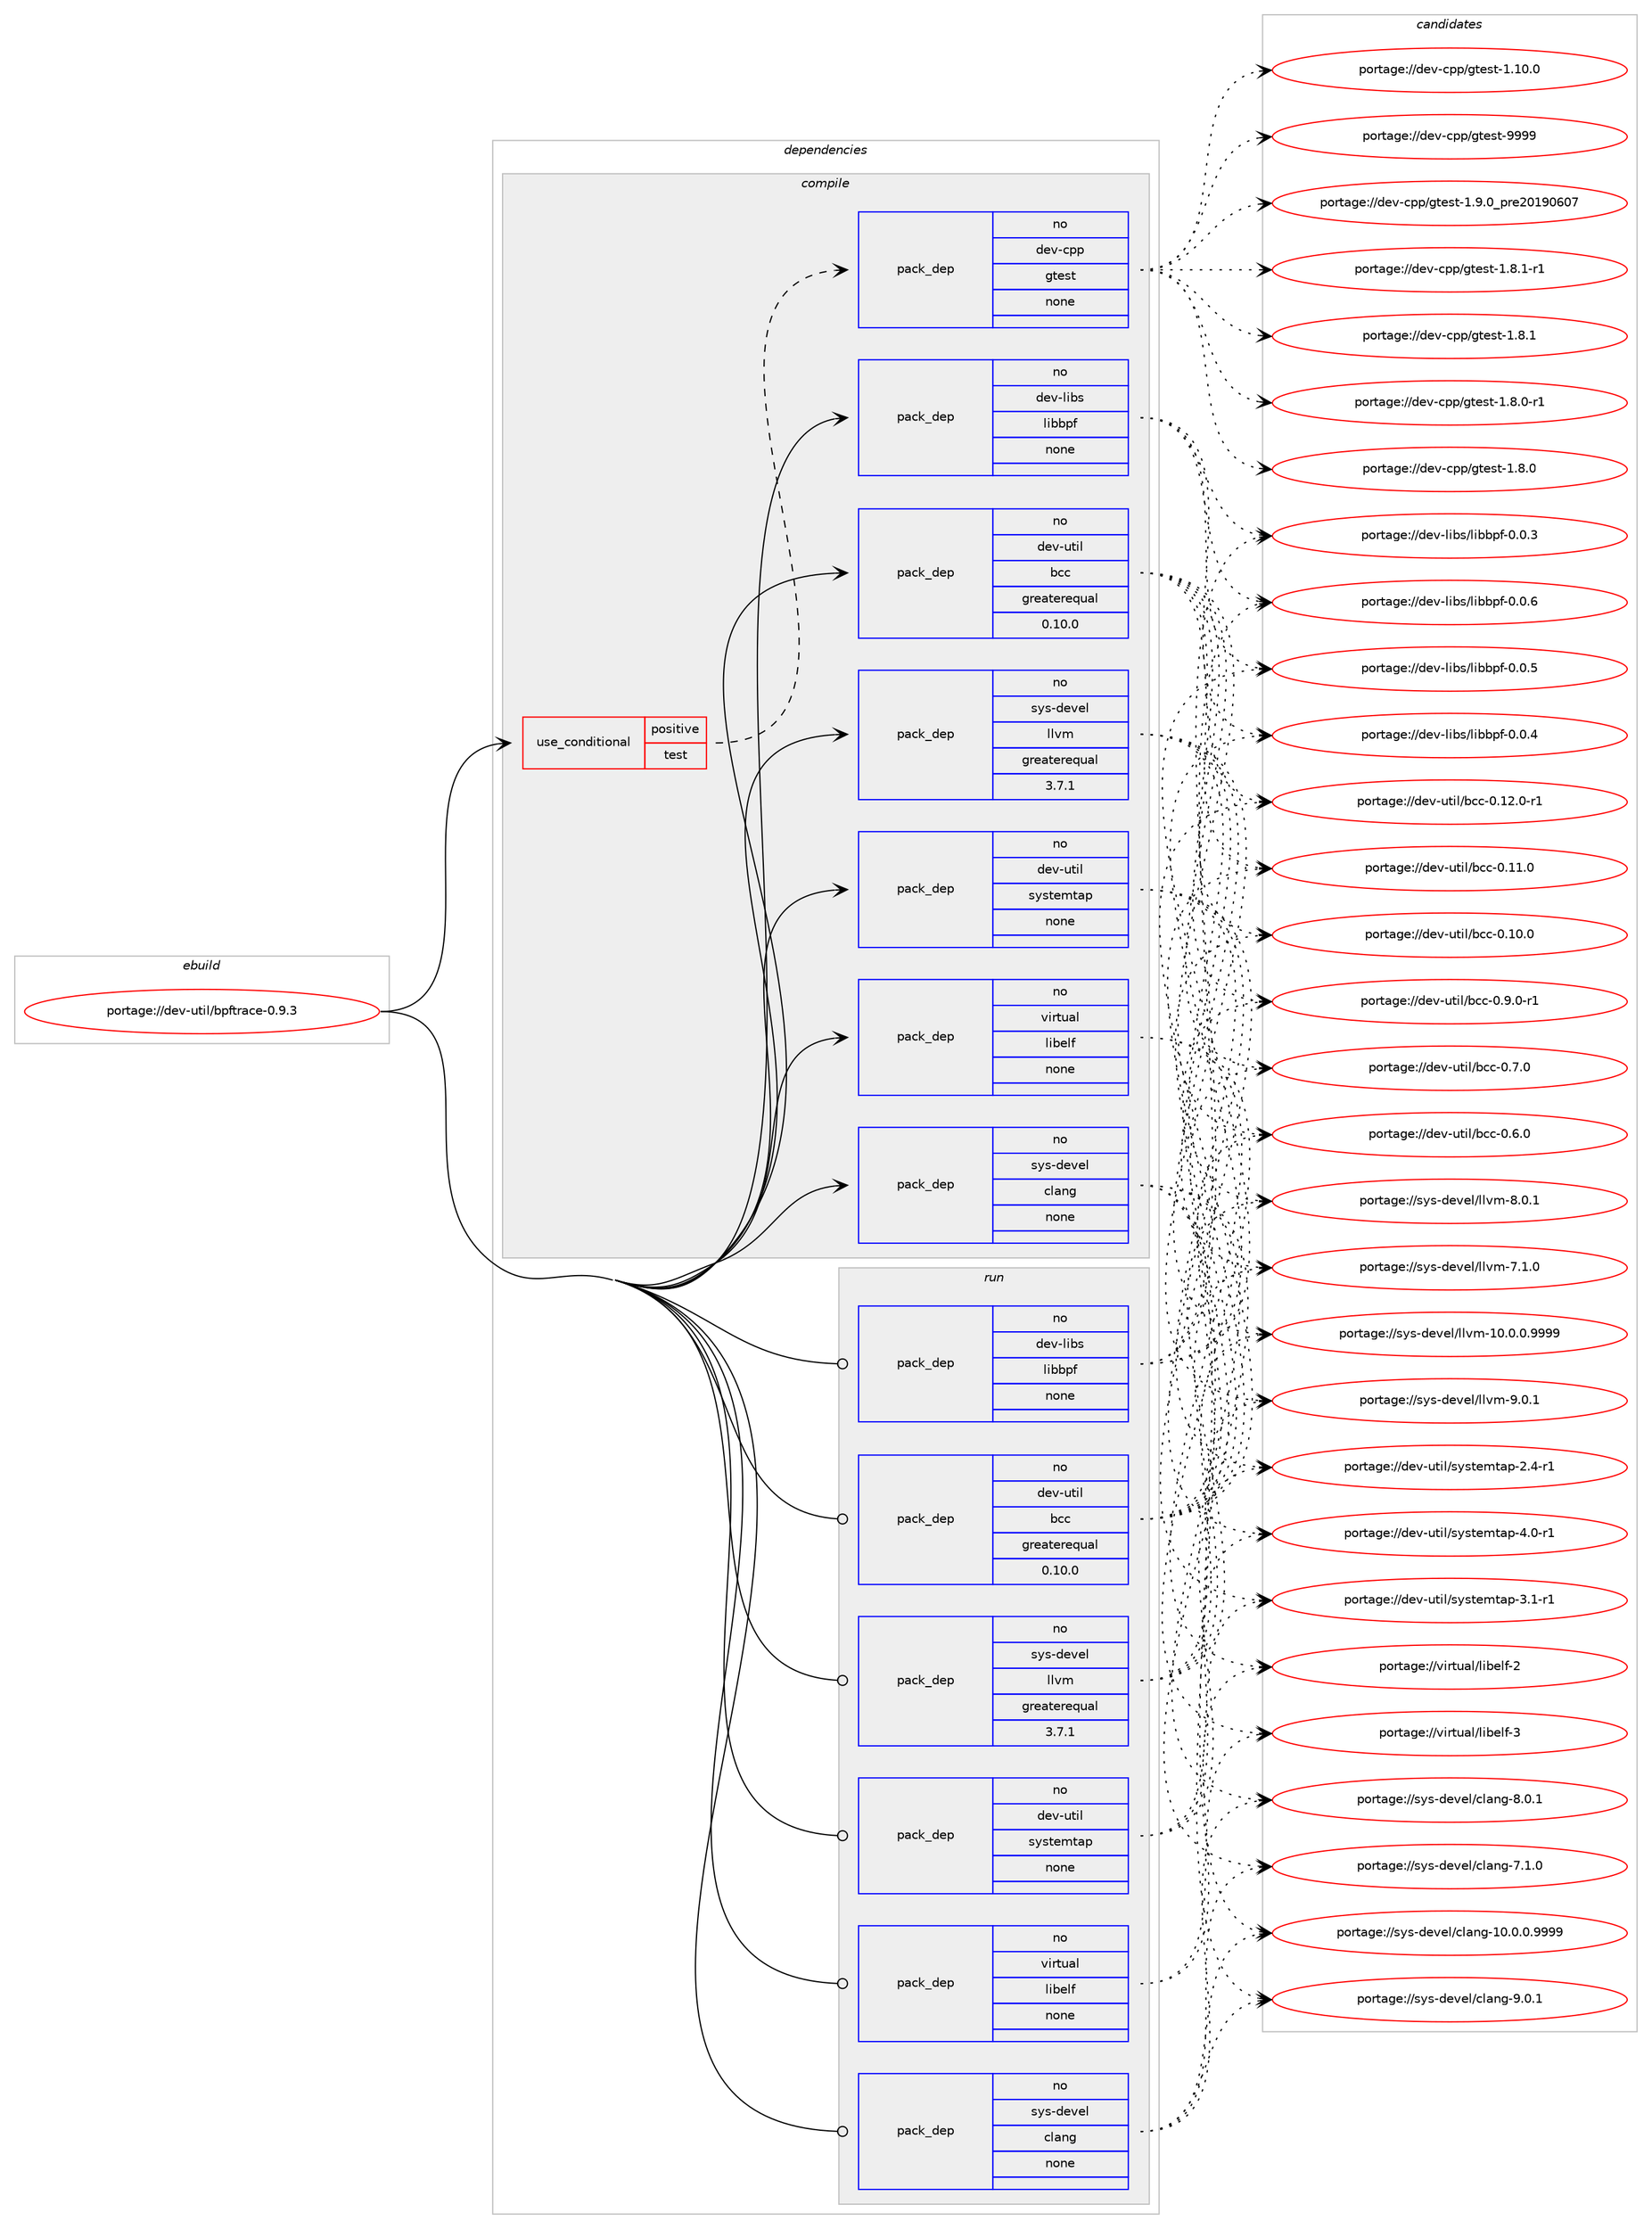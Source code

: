 digraph prolog {

# *************
# Graph options
# *************

newrank=true;
concentrate=true;
compound=true;
graph [rankdir=LR,fontname=Helvetica,fontsize=10,ranksep=1.5];#, ranksep=2.5, nodesep=0.2];
edge  [arrowhead=vee];
node  [fontname=Helvetica,fontsize=10];

# **********
# The ebuild
# **********

subgraph cluster_leftcol {
color=gray;
label=<<i>ebuild</i>>;
id [label="portage://dev-util/bpftrace-0.9.3", color=red, width=4, href="../dev-util/bpftrace-0.9.3.svg"];
}

# ****************
# The dependencies
# ****************

subgraph cluster_midcol {
color=gray;
label=<<i>dependencies</i>>;
subgraph cluster_compile {
fillcolor="#eeeeee";
style=filled;
label=<<i>compile</i>>;
subgraph cond63613 {
dependency306253 [label=<<TABLE BORDER="0" CELLBORDER="1" CELLSPACING="0" CELLPADDING="4"><TR><TD ROWSPAN="3" CELLPADDING="10">use_conditional</TD></TR><TR><TD>positive</TD></TR><TR><TD>test</TD></TR></TABLE>>, shape=none, color=red];
subgraph pack237966 {
dependency306254 [label=<<TABLE BORDER="0" CELLBORDER="1" CELLSPACING="0" CELLPADDING="4" WIDTH="220"><TR><TD ROWSPAN="6" CELLPADDING="30">pack_dep</TD></TR><TR><TD WIDTH="110">no</TD></TR><TR><TD>dev-cpp</TD></TR><TR><TD>gtest</TD></TR><TR><TD>none</TD></TR><TR><TD></TD></TR></TABLE>>, shape=none, color=blue];
}
dependency306253:e -> dependency306254:w [weight=20,style="dashed",arrowhead="vee"];
}
id:e -> dependency306253:w [weight=20,style="solid",arrowhead="vee"];
subgraph pack237967 {
dependency306255 [label=<<TABLE BORDER="0" CELLBORDER="1" CELLSPACING="0" CELLPADDING="4" WIDTH="220"><TR><TD ROWSPAN="6" CELLPADDING="30">pack_dep</TD></TR><TR><TD WIDTH="110">no</TD></TR><TR><TD>dev-libs</TD></TR><TR><TD>libbpf</TD></TR><TR><TD>none</TD></TR><TR><TD></TD></TR></TABLE>>, shape=none, color=blue];
}
id:e -> dependency306255:w [weight=20,style="solid",arrowhead="vee"];
subgraph pack237968 {
dependency306256 [label=<<TABLE BORDER="0" CELLBORDER="1" CELLSPACING="0" CELLPADDING="4" WIDTH="220"><TR><TD ROWSPAN="6" CELLPADDING="30">pack_dep</TD></TR><TR><TD WIDTH="110">no</TD></TR><TR><TD>dev-util</TD></TR><TR><TD>bcc</TD></TR><TR><TD>greaterequal</TD></TR><TR><TD>0.10.0</TD></TR></TABLE>>, shape=none, color=blue];
}
id:e -> dependency306256:w [weight=20,style="solid",arrowhead="vee"];
subgraph pack237969 {
dependency306257 [label=<<TABLE BORDER="0" CELLBORDER="1" CELLSPACING="0" CELLPADDING="4" WIDTH="220"><TR><TD ROWSPAN="6" CELLPADDING="30">pack_dep</TD></TR><TR><TD WIDTH="110">no</TD></TR><TR><TD>dev-util</TD></TR><TR><TD>systemtap</TD></TR><TR><TD>none</TD></TR><TR><TD></TD></TR></TABLE>>, shape=none, color=blue];
}
id:e -> dependency306257:w [weight=20,style="solid",arrowhead="vee"];
subgraph pack237970 {
dependency306258 [label=<<TABLE BORDER="0" CELLBORDER="1" CELLSPACING="0" CELLPADDING="4" WIDTH="220"><TR><TD ROWSPAN="6" CELLPADDING="30">pack_dep</TD></TR><TR><TD WIDTH="110">no</TD></TR><TR><TD>sys-devel</TD></TR><TR><TD>clang</TD></TR><TR><TD>none</TD></TR><TR><TD></TD></TR></TABLE>>, shape=none, color=blue];
}
id:e -> dependency306258:w [weight=20,style="solid",arrowhead="vee"];
subgraph pack237971 {
dependency306259 [label=<<TABLE BORDER="0" CELLBORDER="1" CELLSPACING="0" CELLPADDING="4" WIDTH="220"><TR><TD ROWSPAN="6" CELLPADDING="30">pack_dep</TD></TR><TR><TD WIDTH="110">no</TD></TR><TR><TD>sys-devel</TD></TR><TR><TD>llvm</TD></TR><TR><TD>greaterequal</TD></TR><TR><TD>3.7.1</TD></TR></TABLE>>, shape=none, color=blue];
}
id:e -> dependency306259:w [weight=20,style="solid",arrowhead="vee"];
subgraph pack237972 {
dependency306260 [label=<<TABLE BORDER="0" CELLBORDER="1" CELLSPACING="0" CELLPADDING="4" WIDTH="220"><TR><TD ROWSPAN="6" CELLPADDING="30">pack_dep</TD></TR><TR><TD WIDTH="110">no</TD></TR><TR><TD>virtual</TD></TR><TR><TD>libelf</TD></TR><TR><TD>none</TD></TR><TR><TD></TD></TR></TABLE>>, shape=none, color=blue];
}
id:e -> dependency306260:w [weight=20,style="solid",arrowhead="vee"];
}
subgraph cluster_compileandrun {
fillcolor="#eeeeee";
style=filled;
label=<<i>compile and run</i>>;
}
subgraph cluster_run {
fillcolor="#eeeeee";
style=filled;
label=<<i>run</i>>;
subgraph pack237973 {
dependency306261 [label=<<TABLE BORDER="0" CELLBORDER="1" CELLSPACING="0" CELLPADDING="4" WIDTH="220"><TR><TD ROWSPAN="6" CELLPADDING="30">pack_dep</TD></TR><TR><TD WIDTH="110">no</TD></TR><TR><TD>dev-libs</TD></TR><TR><TD>libbpf</TD></TR><TR><TD>none</TD></TR><TR><TD></TD></TR></TABLE>>, shape=none, color=blue];
}
id:e -> dependency306261:w [weight=20,style="solid",arrowhead="odot"];
subgraph pack237974 {
dependency306262 [label=<<TABLE BORDER="0" CELLBORDER="1" CELLSPACING="0" CELLPADDING="4" WIDTH="220"><TR><TD ROWSPAN="6" CELLPADDING="30">pack_dep</TD></TR><TR><TD WIDTH="110">no</TD></TR><TR><TD>dev-util</TD></TR><TR><TD>bcc</TD></TR><TR><TD>greaterequal</TD></TR><TR><TD>0.10.0</TD></TR></TABLE>>, shape=none, color=blue];
}
id:e -> dependency306262:w [weight=20,style="solid",arrowhead="odot"];
subgraph pack237975 {
dependency306263 [label=<<TABLE BORDER="0" CELLBORDER="1" CELLSPACING="0" CELLPADDING="4" WIDTH="220"><TR><TD ROWSPAN="6" CELLPADDING="30">pack_dep</TD></TR><TR><TD WIDTH="110">no</TD></TR><TR><TD>dev-util</TD></TR><TR><TD>systemtap</TD></TR><TR><TD>none</TD></TR><TR><TD></TD></TR></TABLE>>, shape=none, color=blue];
}
id:e -> dependency306263:w [weight=20,style="solid",arrowhead="odot"];
subgraph pack237976 {
dependency306264 [label=<<TABLE BORDER="0" CELLBORDER="1" CELLSPACING="0" CELLPADDING="4" WIDTH="220"><TR><TD ROWSPAN="6" CELLPADDING="30">pack_dep</TD></TR><TR><TD WIDTH="110">no</TD></TR><TR><TD>sys-devel</TD></TR><TR><TD>clang</TD></TR><TR><TD>none</TD></TR><TR><TD></TD></TR></TABLE>>, shape=none, color=blue];
}
id:e -> dependency306264:w [weight=20,style="solid",arrowhead="odot"];
subgraph pack237977 {
dependency306265 [label=<<TABLE BORDER="0" CELLBORDER="1" CELLSPACING="0" CELLPADDING="4" WIDTH="220"><TR><TD ROWSPAN="6" CELLPADDING="30">pack_dep</TD></TR><TR><TD WIDTH="110">no</TD></TR><TR><TD>sys-devel</TD></TR><TR><TD>llvm</TD></TR><TR><TD>greaterequal</TD></TR><TR><TD>3.7.1</TD></TR></TABLE>>, shape=none, color=blue];
}
id:e -> dependency306265:w [weight=20,style="solid",arrowhead="odot"];
subgraph pack237978 {
dependency306266 [label=<<TABLE BORDER="0" CELLBORDER="1" CELLSPACING="0" CELLPADDING="4" WIDTH="220"><TR><TD ROWSPAN="6" CELLPADDING="30">pack_dep</TD></TR><TR><TD WIDTH="110">no</TD></TR><TR><TD>virtual</TD></TR><TR><TD>libelf</TD></TR><TR><TD>none</TD></TR><TR><TD></TD></TR></TABLE>>, shape=none, color=blue];
}
id:e -> dependency306266:w [weight=20,style="solid",arrowhead="odot"];
}
}

# **************
# The candidates
# **************

subgraph cluster_choices {
rank=same;
color=gray;
label=<<i>candidates</i>>;

subgraph choice237966 {
color=black;
nodesep=1;
choice1001011184599112112471031161011151164557575757 [label="portage://dev-cpp/gtest-9999", color=red, width=4,href="../dev-cpp/gtest-9999.svg"];
choice100101118459911211247103116101115116454946574648951121141015048495748544855 [label="portage://dev-cpp/gtest-1.9.0_pre20190607", color=red, width=4,href="../dev-cpp/gtest-1.9.0_pre20190607.svg"];
choice1001011184599112112471031161011151164549465646494511449 [label="portage://dev-cpp/gtest-1.8.1-r1", color=red, width=4,href="../dev-cpp/gtest-1.8.1-r1.svg"];
choice100101118459911211247103116101115116454946564649 [label="portage://dev-cpp/gtest-1.8.1", color=red, width=4,href="../dev-cpp/gtest-1.8.1.svg"];
choice1001011184599112112471031161011151164549465646484511449 [label="portage://dev-cpp/gtest-1.8.0-r1", color=red, width=4,href="../dev-cpp/gtest-1.8.0-r1.svg"];
choice100101118459911211247103116101115116454946564648 [label="portage://dev-cpp/gtest-1.8.0", color=red, width=4,href="../dev-cpp/gtest-1.8.0.svg"];
choice10010111845991121124710311610111511645494649484648 [label="portage://dev-cpp/gtest-1.10.0", color=red, width=4,href="../dev-cpp/gtest-1.10.0.svg"];
dependency306254:e -> choice1001011184599112112471031161011151164557575757:w [style=dotted,weight="100"];
dependency306254:e -> choice100101118459911211247103116101115116454946574648951121141015048495748544855:w [style=dotted,weight="100"];
dependency306254:e -> choice1001011184599112112471031161011151164549465646494511449:w [style=dotted,weight="100"];
dependency306254:e -> choice100101118459911211247103116101115116454946564649:w [style=dotted,weight="100"];
dependency306254:e -> choice1001011184599112112471031161011151164549465646484511449:w [style=dotted,weight="100"];
dependency306254:e -> choice100101118459911211247103116101115116454946564648:w [style=dotted,weight="100"];
dependency306254:e -> choice10010111845991121124710311610111511645494649484648:w [style=dotted,weight="100"];
}
subgraph choice237967 {
color=black;
nodesep=1;
choice1001011184510810598115471081059898112102454846484654 [label="portage://dev-libs/libbpf-0.0.6", color=red, width=4,href="../dev-libs/libbpf-0.0.6.svg"];
choice1001011184510810598115471081059898112102454846484653 [label="portage://dev-libs/libbpf-0.0.5", color=red, width=4,href="../dev-libs/libbpf-0.0.5.svg"];
choice1001011184510810598115471081059898112102454846484652 [label="portage://dev-libs/libbpf-0.0.4", color=red, width=4,href="../dev-libs/libbpf-0.0.4.svg"];
choice1001011184510810598115471081059898112102454846484651 [label="portage://dev-libs/libbpf-0.0.3", color=red, width=4,href="../dev-libs/libbpf-0.0.3.svg"];
dependency306255:e -> choice1001011184510810598115471081059898112102454846484654:w [style=dotted,weight="100"];
dependency306255:e -> choice1001011184510810598115471081059898112102454846484653:w [style=dotted,weight="100"];
dependency306255:e -> choice1001011184510810598115471081059898112102454846484652:w [style=dotted,weight="100"];
dependency306255:e -> choice1001011184510810598115471081059898112102454846484651:w [style=dotted,weight="100"];
}
subgraph choice237968 {
color=black;
nodesep=1;
choice10010111845117116105108479899994548465746484511449 [label="portage://dev-util/bcc-0.9.0-r1", color=red, width=4,href="../dev-util/bcc-0.9.0-r1.svg"];
choice1001011184511711610510847989999454846554648 [label="portage://dev-util/bcc-0.7.0", color=red, width=4,href="../dev-util/bcc-0.7.0.svg"];
choice1001011184511711610510847989999454846544648 [label="portage://dev-util/bcc-0.6.0", color=red, width=4,href="../dev-util/bcc-0.6.0.svg"];
choice1001011184511711610510847989999454846495046484511449 [label="portage://dev-util/bcc-0.12.0-r1", color=red, width=4,href="../dev-util/bcc-0.12.0-r1.svg"];
choice100101118451171161051084798999945484649494648 [label="portage://dev-util/bcc-0.11.0", color=red, width=4,href="../dev-util/bcc-0.11.0.svg"];
choice100101118451171161051084798999945484649484648 [label="portage://dev-util/bcc-0.10.0", color=red, width=4,href="../dev-util/bcc-0.10.0.svg"];
dependency306256:e -> choice10010111845117116105108479899994548465746484511449:w [style=dotted,weight="100"];
dependency306256:e -> choice1001011184511711610510847989999454846554648:w [style=dotted,weight="100"];
dependency306256:e -> choice1001011184511711610510847989999454846544648:w [style=dotted,weight="100"];
dependency306256:e -> choice1001011184511711610510847989999454846495046484511449:w [style=dotted,weight="100"];
dependency306256:e -> choice100101118451171161051084798999945484649494648:w [style=dotted,weight="100"];
dependency306256:e -> choice100101118451171161051084798999945484649484648:w [style=dotted,weight="100"];
}
subgraph choice237969 {
color=black;
nodesep=1;
choice100101118451171161051084711512111511610110911697112455246484511449 [label="portage://dev-util/systemtap-4.0-r1", color=red, width=4,href="../dev-util/systemtap-4.0-r1.svg"];
choice100101118451171161051084711512111511610110911697112455146494511449 [label="portage://dev-util/systemtap-3.1-r1", color=red, width=4,href="../dev-util/systemtap-3.1-r1.svg"];
choice100101118451171161051084711512111511610110911697112455046524511449 [label="portage://dev-util/systemtap-2.4-r1", color=red, width=4,href="../dev-util/systemtap-2.4-r1.svg"];
dependency306257:e -> choice100101118451171161051084711512111511610110911697112455246484511449:w [style=dotted,weight="100"];
dependency306257:e -> choice100101118451171161051084711512111511610110911697112455146494511449:w [style=dotted,weight="100"];
dependency306257:e -> choice100101118451171161051084711512111511610110911697112455046524511449:w [style=dotted,weight="100"];
}
subgraph choice237970 {
color=black;
nodesep=1;
choice11512111545100101118101108479910897110103455746484649 [label="portage://sys-devel/clang-9.0.1", color=red, width=4,href="../sys-devel/clang-9.0.1.svg"];
choice11512111545100101118101108479910897110103455646484649 [label="portage://sys-devel/clang-8.0.1", color=red, width=4,href="../sys-devel/clang-8.0.1.svg"];
choice11512111545100101118101108479910897110103455546494648 [label="portage://sys-devel/clang-7.1.0", color=red, width=4,href="../sys-devel/clang-7.1.0.svg"];
choice11512111545100101118101108479910897110103454948464846484657575757 [label="portage://sys-devel/clang-10.0.0.9999", color=red, width=4,href="../sys-devel/clang-10.0.0.9999.svg"];
dependency306258:e -> choice11512111545100101118101108479910897110103455746484649:w [style=dotted,weight="100"];
dependency306258:e -> choice11512111545100101118101108479910897110103455646484649:w [style=dotted,weight="100"];
dependency306258:e -> choice11512111545100101118101108479910897110103455546494648:w [style=dotted,weight="100"];
dependency306258:e -> choice11512111545100101118101108479910897110103454948464846484657575757:w [style=dotted,weight="100"];
}
subgraph choice237971 {
color=black;
nodesep=1;
choice1151211154510010111810110847108108118109455746484649 [label="portage://sys-devel/llvm-9.0.1", color=red, width=4,href="../sys-devel/llvm-9.0.1.svg"];
choice1151211154510010111810110847108108118109455646484649 [label="portage://sys-devel/llvm-8.0.1", color=red, width=4,href="../sys-devel/llvm-8.0.1.svg"];
choice1151211154510010111810110847108108118109455546494648 [label="portage://sys-devel/llvm-7.1.0", color=red, width=4,href="../sys-devel/llvm-7.1.0.svg"];
choice1151211154510010111810110847108108118109454948464846484657575757 [label="portage://sys-devel/llvm-10.0.0.9999", color=red, width=4,href="../sys-devel/llvm-10.0.0.9999.svg"];
dependency306259:e -> choice1151211154510010111810110847108108118109455746484649:w [style=dotted,weight="100"];
dependency306259:e -> choice1151211154510010111810110847108108118109455646484649:w [style=dotted,weight="100"];
dependency306259:e -> choice1151211154510010111810110847108108118109455546494648:w [style=dotted,weight="100"];
dependency306259:e -> choice1151211154510010111810110847108108118109454948464846484657575757:w [style=dotted,weight="100"];
}
subgraph choice237972 {
color=black;
nodesep=1;
choice1181051141161179710847108105981011081024551 [label="portage://virtual/libelf-3", color=red, width=4,href="../virtual/libelf-3.svg"];
choice1181051141161179710847108105981011081024550 [label="portage://virtual/libelf-2", color=red, width=4,href="../virtual/libelf-2.svg"];
dependency306260:e -> choice1181051141161179710847108105981011081024551:w [style=dotted,weight="100"];
dependency306260:e -> choice1181051141161179710847108105981011081024550:w [style=dotted,weight="100"];
}
subgraph choice237973 {
color=black;
nodesep=1;
choice1001011184510810598115471081059898112102454846484654 [label="portage://dev-libs/libbpf-0.0.6", color=red, width=4,href="../dev-libs/libbpf-0.0.6.svg"];
choice1001011184510810598115471081059898112102454846484653 [label="portage://dev-libs/libbpf-0.0.5", color=red, width=4,href="../dev-libs/libbpf-0.0.5.svg"];
choice1001011184510810598115471081059898112102454846484652 [label="portage://dev-libs/libbpf-0.0.4", color=red, width=4,href="../dev-libs/libbpf-0.0.4.svg"];
choice1001011184510810598115471081059898112102454846484651 [label="portage://dev-libs/libbpf-0.0.3", color=red, width=4,href="../dev-libs/libbpf-0.0.3.svg"];
dependency306261:e -> choice1001011184510810598115471081059898112102454846484654:w [style=dotted,weight="100"];
dependency306261:e -> choice1001011184510810598115471081059898112102454846484653:w [style=dotted,weight="100"];
dependency306261:e -> choice1001011184510810598115471081059898112102454846484652:w [style=dotted,weight="100"];
dependency306261:e -> choice1001011184510810598115471081059898112102454846484651:w [style=dotted,weight="100"];
}
subgraph choice237974 {
color=black;
nodesep=1;
choice10010111845117116105108479899994548465746484511449 [label="portage://dev-util/bcc-0.9.0-r1", color=red, width=4,href="../dev-util/bcc-0.9.0-r1.svg"];
choice1001011184511711610510847989999454846554648 [label="portage://dev-util/bcc-0.7.0", color=red, width=4,href="../dev-util/bcc-0.7.0.svg"];
choice1001011184511711610510847989999454846544648 [label="portage://dev-util/bcc-0.6.0", color=red, width=4,href="../dev-util/bcc-0.6.0.svg"];
choice1001011184511711610510847989999454846495046484511449 [label="portage://dev-util/bcc-0.12.0-r1", color=red, width=4,href="../dev-util/bcc-0.12.0-r1.svg"];
choice100101118451171161051084798999945484649494648 [label="portage://dev-util/bcc-0.11.0", color=red, width=4,href="../dev-util/bcc-0.11.0.svg"];
choice100101118451171161051084798999945484649484648 [label="portage://dev-util/bcc-0.10.0", color=red, width=4,href="../dev-util/bcc-0.10.0.svg"];
dependency306262:e -> choice10010111845117116105108479899994548465746484511449:w [style=dotted,weight="100"];
dependency306262:e -> choice1001011184511711610510847989999454846554648:w [style=dotted,weight="100"];
dependency306262:e -> choice1001011184511711610510847989999454846544648:w [style=dotted,weight="100"];
dependency306262:e -> choice1001011184511711610510847989999454846495046484511449:w [style=dotted,weight="100"];
dependency306262:e -> choice100101118451171161051084798999945484649494648:w [style=dotted,weight="100"];
dependency306262:e -> choice100101118451171161051084798999945484649484648:w [style=dotted,weight="100"];
}
subgraph choice237975 {
color=black;
nodesep=1;
choice100101118451171161051084711512111511610110911697112455246484511449 [label="portage://dev-util/systemtap-4.0-r1", color=red, width=4,href="../dev-util/systemtap-4.0-r1.svg"];
choice100101118451171161051084711512111511610110911697112455146494511449 [label="portage://dev-util/systemtap-3.1-r1", color=red, width=4,href="../dev-util/systemtap-3.1-r1.svg"];
choice100101118451171161051084711512111511610110911697112455046524511449 [label="portage://dev-util/systemtap-2.4-r1", color=red, width=4,href="../dev-util/systemtap-2.4-r1.svg"];
dependency306263:e -> choice100101118451171161051084711512111511610110911697112455246484511449:w [style=dotted,weight="100"];
dependency306263:e -> choice100101118451171161051084711512111511610110911697112455146494511449:w [style=dotted,weight="100"];
dependency306263:e -> choice100101118451171161051084711512111511610110911697112455046524511449:w [style=dotted,weight="100"];
}
subgraph choice237976 {
color=black;
nodesep=1;
choice11512111545100101118101108479910897110103455746484649 [label="portage://sys-devel/clang-9.0.1", color=red, width=4,href="../sys-devel/clang-9.0.1.svg"];
choice11512111545100101118101108479910897110103455646484649 [label="portage://sys-devel/clang-8.0.1", color=red, width=4,href="../sys-devel/clang-8.0.1.svg"];
choice11512111545100101118101108479910897110103455546494648 [label="portage://sys-devel/clang-7.1.0", color=red, width=4,href="../sys-devel/clang-7.1.0.svg"];
choice11512111545100101118101108479910897110103454948464846484657575757 [label="portage://sys-devel/clang-10.0.0.9999", color=red, width=4,href="../sys-devel/clang-10.0.0.9999.svg"];
dependency306264:e -> choice11512111545100101118101108479910897110103455746484649:w [style=dotted,weight="100"];
dependency306264:e -> choice11512111545100101118101108479910897110103455646484649:w [style=dotted,weight="100"];
dependency306264:e -> choice11512111545100101118101108479910897110103455546494648:w [style=dotted,weight="100"];
dependency306264:e -> choice11512111545100101118101108479910897110103454948464846484657575757:w [style=dotted,weight="100"];
}
subgraph choice237977 {
color=black;
nodesep=1;
choice1151211154510010111810110847108108118109455746484649 [label="portage://sys-devel/llvm-9.0.1", color=red, width=4,href="../sys-devel/llvm-9.0.1.svg"];
choice1151211154510010111810110847108108118109455646484649 [label="portage://sys-devel/llvm-8.0.1", color=red, width=4,href="../sys-devel/llvm-8.0.1.svg"];
choice1151211154510010111810110847108108118109455546494648 [label="portage://sys-devel/llvm-7.1.0", color=red, width=4,href="../sys-devel/llvm-7.1.0.svg"];
choice1151211154510010111810110847108108118109454948464846484657575757 [label="portage://sys-devel/llvm-10.0.0.9999", color=red, width=4,href="../sys-devel/llvm-10.0.0.9999.svg"];
dependency306265:e -> choice1151211154510010111810110847108108118109455746484649:w [style=dotted,weight="100"];
dependency306265:e -> choice1151211154510010111810110847108108118109455646484649:w [style=dotted,weight="100"];
dependency306265:e -> choice1151211154510010111810110847108108118109455546494648:w [style=dotted,weight="100"];
dependency306265:e -> choice1151211154510010111810110847108108118109454948464846484657575757:w [style=dotted,weight="100"];
}
subgraph choice237978 {
color=black;
nodesep=1;
choice1181051141161179710847108105981011081024551 [label="portage://virtual/libelf-3", color=red, width=4,href="../virtual/libelf-3.svg"];
choice1181051141161179710847108105981011081024550 [label="portage://virtual/libelf-2", color=red, width=4,href="../virtual/libelf-2.svg"];
dependency306266:e -> choice1181051141161179710847108105981011081024551:w [style=dotted,weight="100"];
dependency306266:e -> choice1181051141161179710847108105981011081024550:w [style=dotted,weight="100"];
}
}

}
